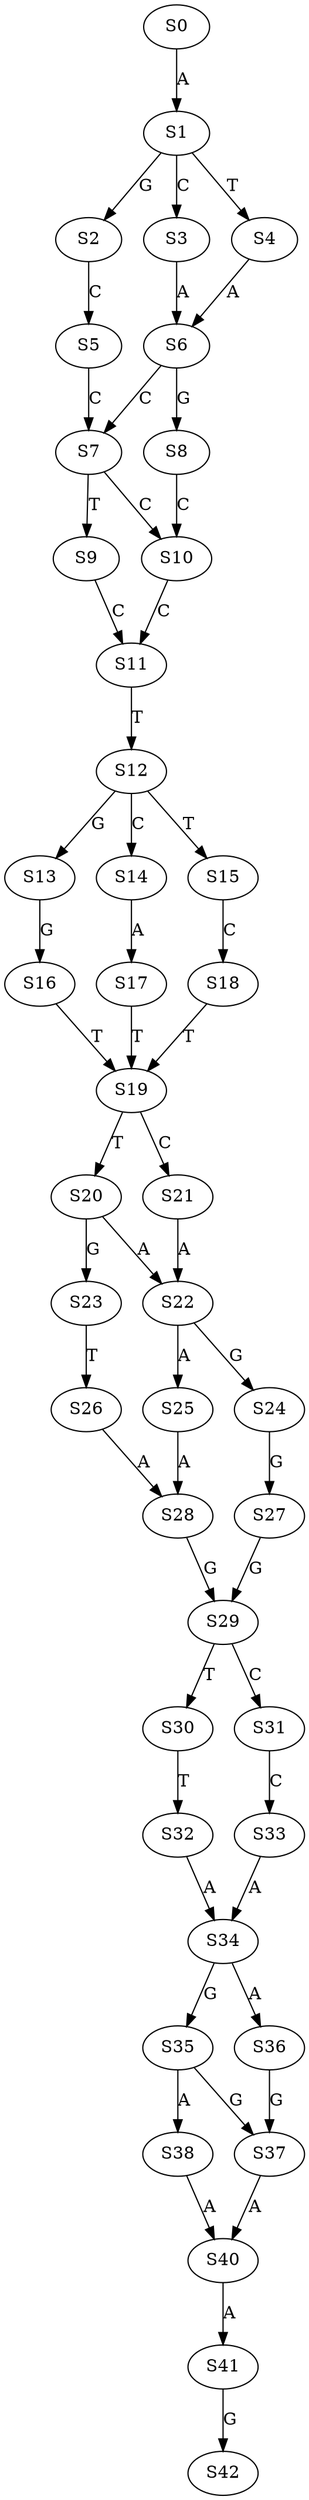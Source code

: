 strict digraph  {
	S0 -> S1 [ label = A ];
	S1 -> S2 [ label = G ];
	S1 -> S3 [ label = C ];
	S1 -> S4 [ label = T ];
	S2 -> S5 [ label = C ];
	S3 -> S6 [ label = A ];
	S4 -> S6 [ label = A ];
	S5 -> S7 [ label = C ];
	S6 -> S8 [ label = G ];
	S6 -> S7 [ label = C ];
	S7 -> S9 [ label = T ];
	S7 -> S10 [ label = C ];
	S8 -> S10 [ label = C ];
	S9 -> S11 [ label = C ];
	S10 -> S11 [ label = C ];
	S11 -> S12 [ label = T ];
	S12 -> S13 [ label = G ];
	S12 -> S14 [ label = C ];
	S12 -> S15 [ label = T ];
	S13 -> S16 [ label = G ];
	S14 -> S17 [ label = A ];
	S15 -> S18 [ label = C ];
	S16 -> S19 [ label = T ];
	S17 -> S19 [ label = T ];
	S18 -> S19 [ label = T ];
	S19 -> S20 [ label = T ];
	S19 -> S21 [ label = C ];
	S20 -> S22 [ label = A ];
	S20 -> S23 [ label = G ];
	S21 -> S22 [ label = A ];
	S22 -> S24 [ label = G ];
	S22 -> S25 [ label = A ];
	S23 -> S26 [ label = T ];
	S24 -> S27 [ label = G ];
	S25 -> S28 [ label = A ];
	S26 -> S28 [ label = A ];
	S27 -> S29 [ label = G ];
	S28 -> S29 [ label = G ];
	S29 -> S30 [ label = T ];
	S29 -> S31 [ label = C ];
	S30 -> S32 [ label = T ];
	S31 -> S33 [ label = C ];
	S32 -> S34 [ label = A ];
	S33 -> S34 [ label = A ];
	S34 -> S35 [ label = G ];
	S34 -> S36 [ label = A ];
	S35 -> S37 [ label = G ];
	S35 -> S38 [ label = A ];
	S36 -> S37 [ label = G ];
	S37 -> S40 [ label = A ];
	S38 -> S40 [ label = A ];
	S40 -> S41 [ label = A ];
	S41 -> S42 [ label = G ];
}
